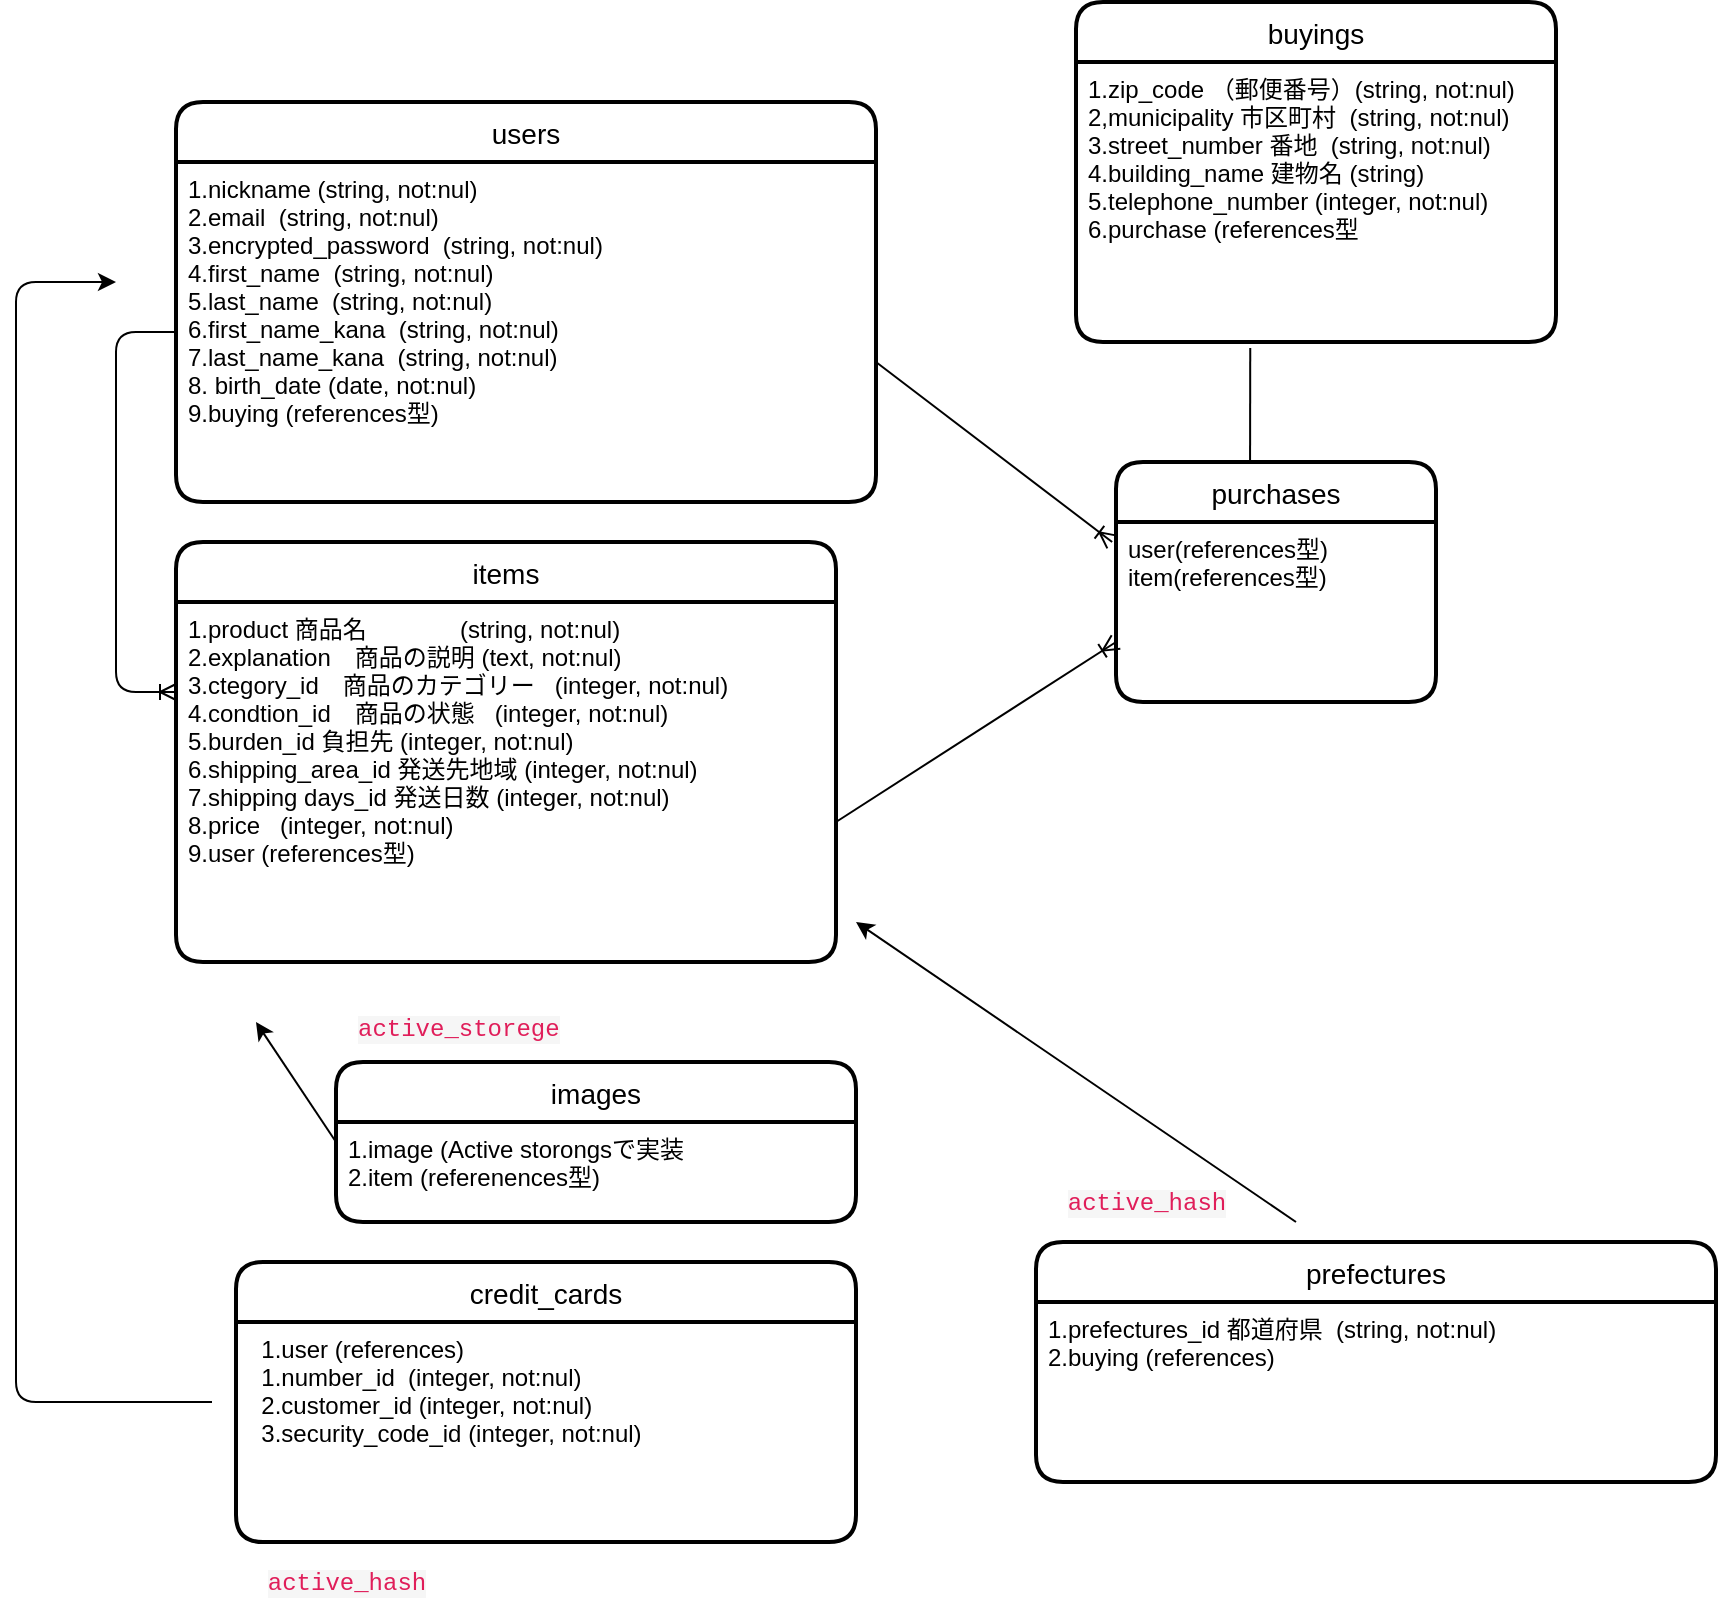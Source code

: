 <mxfile version="13.10.0" type="embed">
    <diagram id="12TWwKTnYDeRp8K-xVe-" name="ページ1">
        <mxGraphModel dx="1462" dy="680" grid="1" gridSize="10" guides="1" tooltips="1" connect="1" arrows="1" fold="1" page="1" pageScale="1" pageWidth="827" pageHeight="1169" math="0" shadow="0">
            <root>
                <mxCell id="0"/>
                <mxCell id="1" parent="0"/>
                <mxCell id="21" value="users" style="swimlane;childLayout=stackLayout;horizontal=1;startSize=30;horizontalStack=0;rounded=1;fontSize=14;fontStyle=0;strokeWidth=2;resizeParent=0;resizeLast=1;shadow=0;dashed=0;align=center;" parent="1" vertex="1">
                    <mxGeometry x="40" y="70" width="350" height="200" as="geometry"/>
                </mxCell>
                <mxCell id="22" value="1.nickname (string, not:nul)&#10;2.email  (string, not:nul)&#10;3.encrypted_password  (string, not:nul)&#10;4.first_name  (string, not:nul)&#10;5.last_name  (string, not:nul)&#10;6.first_name_kana  (string, not:nul)&#10;7.last_name_kana  (string, not:nul)&#10;8. birth_date (date, not:nul)&#10;9.buying (references型) &#10;" style="align=left;strokeColor=none;fillColor=none;spacingLeft=4;fontSize=12;verticalAlign=top;resizable=0;rotatable=0;part=1;" parent="21" vertex="1">
                    <mxGeometry y="30" width="350" height="170" as="geometry"/>
                </mxCell>
                <mxCell id="23" value="credit_cards" style="swimlane;childLayout=stackLayout;horizontal=1;startSize=30;horizontalStack=0;rounded=1;fontSize=14;fontStyle=0;strokeWidth=2;resizeParent=0;resizeLast=1;shadow=0;dashed=0;align=center;" parent="1" vertex="1">
                    <mxGeometry x="70" y="650" width="310" height="140" as="geometry"/>
                </mxCell>
                <mxCell id="24" value="  1.user (references)&#10;  1.number_id  (integer, not:nul)&#10;  2.customer_id (integer, not:nul)&#10;  3.security_code_id (integer, not:nul)&#10;" style="align=left;strokeColor=none;fillColor=none;spacingLeft=4;fontSize=12;verticalAlign=top;resizable=0;rotatable=0;part=1;" parent="23" vertex="1">
                    <mxGeometry y="30" width="310" height="110" as="geometry"/>
                </mxCell>
                <mxCell id="25" value="items" style="swimlane;childLayout=stackLayout;horizontal=1;startSize=30;horizontalStack=0;rounded=1;fontSize=14;fontStyle=0;strokeWidth=2;resizeParent=0;resizeLast=1;shadow=0;dashed=0;align=center;" parent="1" vertex="1">
                    <mxGeometry x="40" y="290" width="330" height="210" as="geometry"/>
                </mxCell>
                <mxCell id="26" value="1.product 商品名              (string, not:nul)&#10;2.explanation　商品の説明 (text, not:nul)&#10;3.ctegory_id　商品のカテゴリー   (integer, not:nul)&#10;4.condtion_id　商品の状態   (integer, not:nul)&#10;5.burden_id 負担先 (integer, not:nul)&#10;6.shipping_area_id 発送先地域 (integer, not:nul)&#10;7.shipping days_id 発送日数 (integer, not:nul)&#10;8.price   (integer, not:nul) &#10;9.user (references型)&#10;" style="align=left;strokeColor=none;fillColor=none;spacingLeft=4;fontSize=12;verticalAlign=top;resizable=0;rotatable=0;part=1;" parent="25" vertex="1">
                    <mxGeometry y="30" width="330" height="180" as="geometry"/>
                </mxCell>
                <mxCell id="30" value="buyings" style="swimlane;childLayout=stackLayout;horizontal=1;startSize=30;horizontalStack=0;rounded=1;fontSize=14;fontStyle=0;strokeWidth=2;resizeParent=0;resizeLast=1;shadow=0;dashed=0;align=center;" parent="1" vertex="1">
                    <mxGeometry x="490" y="20" width="240" height="170" as="geometry"/>
                </mxCell>
                <mxCell id="31" value="1.zip_code （郵便番号）(string, not:nul)&#10;2,municipality 市区町村  (string, not:nul)&#10;3.street_number 番地  (string, not:nul)&#10;4.building_name 建物名 (string)&#10;5.telephone_number (integer, not:nul)&#10;6.purchase (references型" style="align=left;strokeColor=none;fillColor=none;spacingLeft=4;fontSize=12;verticalAlign=top;resizable=0;rotatable=0;part=1;" parent="30" vertex="1">
                    <mxGeometry y="30" width="240" height="140" as="geometry"/>
                </mxCell>
                <mxCell id="76" value="" style="swimlane;childLayout=stackLayout;horizontal=1;startSize=30;horizontalStack=0;rounded=1;fontSize=14;fontStyle=0;strokeWidth=2;resizeParent=0;resizeLast=1;shadow=0;dashed=0;align=center;" parent="30" vertex="1">
                    <mxGeometry y="170" width="240" as="geometry"/>
                </mxCell>
                <mxCell id="37" value="images" style="swimlane;childLayout=stackLayout;horizontal=1;startSize=30;horizontalStack=0;rounded=1;fontSize=14;fontStyle=0;strokeWidth=2;resizeParent=0;resizeLast=1;shadow=0;dashed=0;align=center;" parent="1" vertex="1">
                    <mxGeometry x="120" y="550" width="260" height="80" as="geometry"/>
                </mxCell>
                <mxCell id="38" value="1.image (Active storongsで実装&#10;2.item (referenences型)" style="align=left;strokeColor=none;fillColor=none;spacingLeft=4;fontSize=12;verticalAlign=top;resizable=0;rotatable=0;part=1;" parent="37" vertex="1">
                    <mxGeometry y="30" width="260" height="50" as="geometry"/>
                </mxCell>
                <mxCell id="61" value="" style="fontSize=12;html=1;endArrow=ERoneToMany;exitX=0;exitY=0.5;exitDx=0;exitDy=0;entryX=0;entryY=0.25;entryDx=0;entryDy=0;" parent="1" source="22" target="26" edge="1">
                    <mxGeometry width="100" height="100" relative="1" as="geometry">
                        <mxPoint x="410" y="380" as="sourcePoint"/>
                        <mxPoint x="490" y="340" as="targetPoint"/>
                        <Array as="points">
                            <mxPoint x="10" y="185"/>
                            <mxPoint x="10" y="365"/>
                        </Array>
                    </mxGeometry>
                </mxCell>
                <mxCell id="96" value="prefectures" style="swimlane;childLayout=stackLayout;horizontal=1;startSize=30;horizontalStack=0;rounded=1;fontSize=14;fontStyle=0;strokeWidth=2;resizeParent=0;resizeLast=1;shadow=0;dashed=0;align=center;" parent="1" vertex="1">
                    <mxGeometry x="470" y="640" width="340" height="120" as="geometry"/>
                </mxCell>
                <mxCell id="97" value="1.prefectures_id 都道府県  (string, not:nul)&#10;2.buying (references)" style="align=left;strokeColor=none;fillColor=none;spacingLeft=4;fontSize=12;verticalAlign=top;resizable=0;rotatable=0;part=1;" parent="96" vertex="1">
                    <mxGeometry y="30" width="340" height="90" as="geometry"/>
                </mxCell>
                <mxCell id="99" value="&lt;span style=&quot;color: rgb(224 , 30 , 90) ; font-family: &amp;#34;monaco&amp;#34; , &amp;#34;menlo&amp;#34; , &amp;#34;consolas&amp;#34; , &amp;#34;courier new&amp;#34; , monospace ; background-color: rgba(29 , 28 , 29 , 0.04)&quot;&gt;active_hash&lt;/span&gt;" style="text;html=1;align=center;verticalAlign=middle;resizable=0;points=[];autosize=1;" parent="1" vertex="1">
                    <mxGeometry x="480" y="610" width="90" height="20" as="geometry"/>
                </mxCell>
                <mxCell id="100" value="&lt;span style=&quot;color: rgb(224 , 30 , 90) ; font-family: &amp;#34;monaco&amp;#34; , &amp;#34;menlo&amp;#34; , &amp;#34;consolas&amp;#34; , &amp;#34;courier new&amp;#34; , monospace ; font-size: 12px ; font-style: normal ; font-weight: 400 ; letter-spacing: normal ; text-align: center ; text-indent: 0px ; text-transform: none ; word-spacing: 0px ; background-color: rgba(29 , 28 , 29 , 0.04) ; display: inline ; float: none&quot;&gt;active_storege&lt;br&gt;&lt;br&gt;&lt;/span&gt;" style="text;whiteSpace=wrap;html=1;" parent="1" vertex="1">
                    <mxGeometry x="129" y="519" width="100" height="30" as="geometry"/>
                </mxCell>
                <mxCell id="102" value="" style="endArrow=classic;html=1;exitX=0;exitY=0.5;exitDx=0;exitDy=0;" parent="1" source="37" edge="1">
                    <mxGeometry width="50" height="50" relative="1" as="geometry">
                        <mxPoint x="480" y="470" as="sourcePoint"/>
                        <mxPoint x="80" y="530" as="targetPoint"/>
                    </mxGeometry>
                </mxCell>
                <mxCell id="103" value="purchases" style="swimlane;childLayout=stackLayout;horizontal=1;startSize=30;horizontalStack=0;rounded=1;fontSize=14;fontStyle=0;strokeWidth=2;resizeParent=0;resizeLast=1;shadow=0;dashed=0;align=center;" parent="1" vertex="1">
                    <mxGeometry x="510" y="250" width="160" height="120" as="geometry"/>
                </mxCell>
                <mxCell id="104" value="user(references型) &#10;item(references型) " style="align=left;strokeColor=none;fillColor=none;spacingLeft=4;fontSize=12;verticalAlign=top;resizable=0;rotatable=0;part=1;" parent="103" vertex="1">
                    <mxGeometry y="30" width="160" height="90" as="geometry"/>
                </mxCell>
                <mxCell id="106" value="" style="fontSize=12;html=1;endArrow=ERoneToMany;entryX=0;entryY=0.75;entryDx=0;entryDy=0;" parent="1" target="103" edge="1">
                    <mxGeometry width="100" height="100" relative="1" as="geometry">
                        <mxPoint x="370" y="430" as="sourcePoint"/>
                        <mxPoint x="470" y="330" as="targetPoint"/>
                    </mxGeometry>
                </mxCell>
                <mxCell id="107" value="" style="fontSize=12;html=1;endArrow=ERoneToMany;entryX=-0.012;entryY=0.111;entryDx=0;entryDy=0;entryPerimeter=0;" parent="1" target="104" edge="1">
                    <mxGeometry width="100" height="100" relative="1" as="geometry">
                        <mxPoint x="390" y="200" as="sourcePoint"/>
                        <mxPoint x="490" y="100" as="targetPoint"/>
                    </mxGeometry>
                </mxCell>
                <mxCell id="108" value="" style="endArrow=none;html=1;rounded=0;exitX=0.363;exitY=1.021;exitDx=0;exitDy=0;exitPerimeter=0;entryX=0.419;entryY=0.008;entryDx=0;entryDy=0;entryPerimeter=0;" parent="1" source="31" target="103" edge="1">
                    <mxGeometry relative="1" as="geometry">
                        <mxPoint x="430" y="300" as="sourcePoint"/>
                        <mxPoint x="590" y="300" as="targetPoint"/>
                    </mxGeometry>
                </mxCell>
                <mxCell id="112" value="" style="endArrow=classic;html=1;" parent="1" edge="1">
                    <mxGeometry width="50" height="50" relative="1" as="geometry">
                        <mxPoint x="600" y="630" as="sourcePoint"/>
                        <mxPoint x="380" y="480" as="targetPoint"/>
                    </mxGeometry>
                </mxCell>
                <mxCell id="93" value="&lt;span style=&quot;color: rgb(224 , 30 , 90) ; font-family: &amp;#34;monaco&amp;#34; , &amp;#34;menlo&amp;#34; , &amp;#34;consolas&amp;#34; , &amp;#34;courier new&amp;#34; , monospace ; background-color: rgba(29 , 28 , 29 , 0.04)&quot;&gt;active_hash&lt;/span&gt;" style="text;html=1;align=center;verticalAlign=middle;resizable=0;points=[];autosize=1;" parent="1" vertex="1">
                    <mxGeometry x="-30" y="800" width="310" height="20" as="geometry"/>
                </mxCell>
                <mxCell id="113" value="" style="endArrow=classic;html=1;" parent="1" edge="1">
                    <mxGeometry width="50" height="50" relative="1" as="geometry">
                        <mxPoint x="58" y="720" as="sourcePoint"/>
                        <mxPoint x="10" y="160" as="targetPoint"/>
                        <Array as="points">
                            <mxPoint x="-40" y="720"/>
                            <mxPoint x="-40" y="160"/>
                        </Array>
                    </mxGeometry>
                </mxCell>
            </root>
        </mxGraphModel>
    </diagram>
</mxfile>